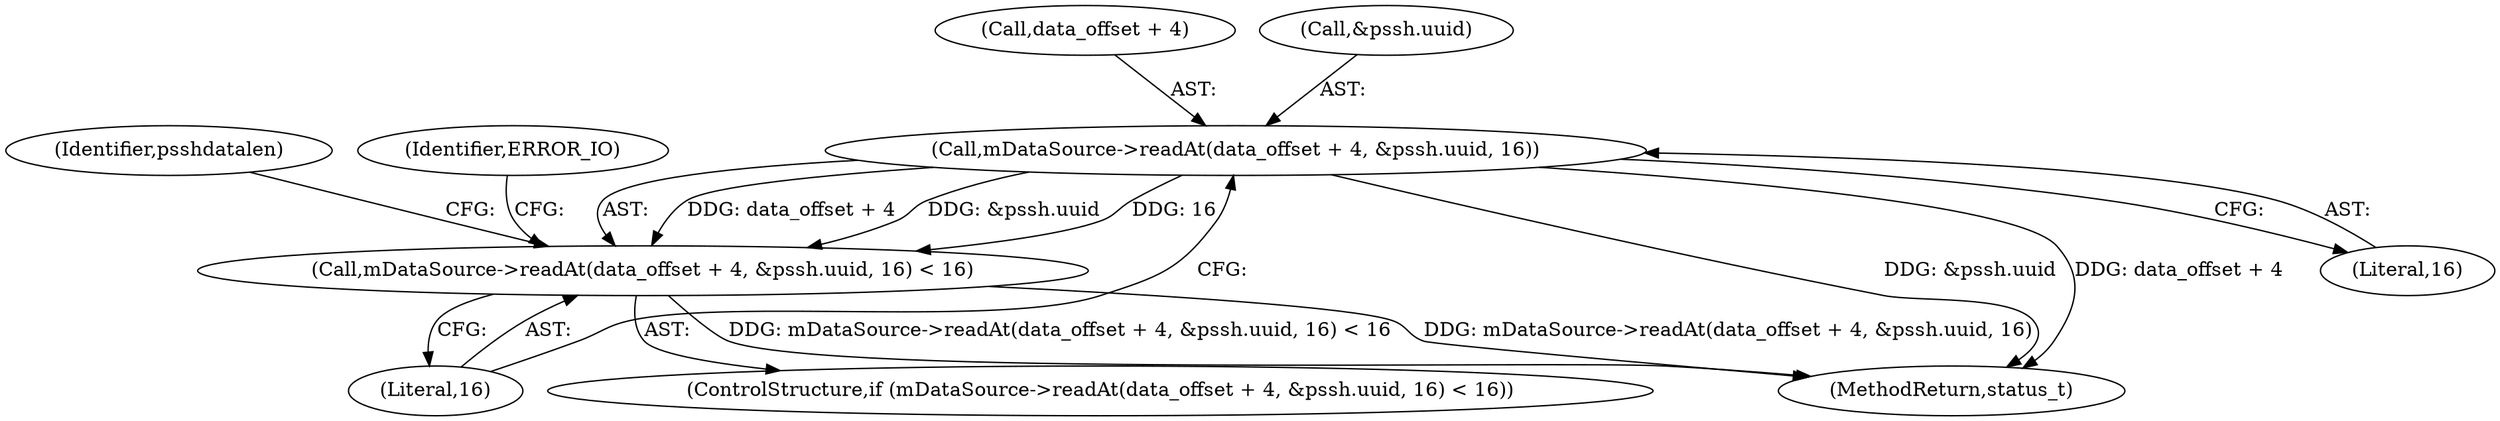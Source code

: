 digraph "0_Android_8a3a2f6ea7defe1a81bb32b3c9f3537f84749b9d@API" {
"1001173" [label="(Call,mDataSource->readAt(data_offset + 4, &pssh.uuid, 16))"];
"1001172" [label="(Call,mDataSource->readAt(data_offset + 4, &pssh.uuid, 16) < 16)"];
"1001181" [label="(Literal,16)"];
"1001188" [label="(Identifier,psshdatalen)"];
"1001172" [label="(Call,mDataSource->readAt(data_offset + 4, &pssh.uuid, 16) < 16)"];
"1001185" [label="(Identifier,ERROR_IO)"];
"1001174" [label="(Call,data_offset + 4)"];
"1001182" [label="(Literal,16)"];
"1001173" [label="(Call,mDataSource->readAt(data_offset + 4, &pssh.uuid, 16))"];
"1001171" [label="(ControlStructure,if (mDataSource->readAt(data_offset + 4, &pssh.uuid, 16) < 16))"];
"1001177" [label="(Call,&pssh.uuid)"];
"1003903" [label="(MethodReturn,status_t)"];
"1001173" -> "1001172"  [label="AST: "];
"1001173" -> "1001181"  [label="CFG: "];
"1001174" -> "1001173"  [label="AST: "];
"1001177" -> "1001173"  [label="AST: "];
"1001181" -> "1001173"  [label="AST: "];
"1001182" -> "1001173"  [label="CFG: "];
"1001173" -> "1003903"  [label="DDG: &pssh.uuid"];
"1001173" -> "1003903"  [label="DDG: data_offset + 4"];
"1001173" -> "1001172"  [label="DDG: data_offset + 4"];
"1001173" -> "1001172"  [label="DDG: &pssh.uuid"];
"1001173" -> "1001172"  [label="DDG: 16"];
"1001172" -> "1001171"  [label="AST: "];
"1001172" -> "1001182"  [label="CFG: "];
"1001182" -> "1001172"  [label="AST: "];
"1001185" -> "1001172"  [label="CFG: "];
"1001188" -> "1001172"  [label="CFG: "];
"1001172" -> "1003903"  [label="DDG: mDataSource->readAt(data_offset + 4, &pssh.uuid, 16) < 16"];
"1001172" -> "1003903"  [label="DDG: mDataSource->readAt(data_offset + 4, &pssh.uuid, 16)"];
}
